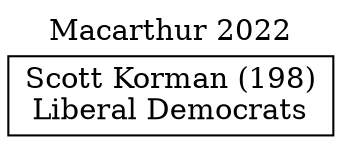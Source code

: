 // House preference flow
digraph "Scott Korman (198)_Macarthur_2022" {
	graph [label="Macarthur 2022" labelloc=t mclimit=10]
	node [shape=box]
	"Scott Korman (198)" [label="Scott Korman (198)
Liberal Democrats"]
}
